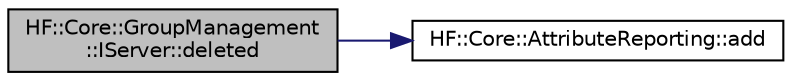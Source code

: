 digraph "HF::Core::GroupManagement::IServer::deleted"
{
  edge [fontname="Helvetica",fontsize="10",labelfontname="Helvetica",labelfontsize="10"];
  node [fontname="Helvetica",fontsize="10",shape=record];
  rankdir="LR";
  Node17 [label="HF::Core::GroupManagement\l::IServer::deleted",height=0.2,width=0.4,color="black", fillcolor="grey75", style="filled", fontcolor="black"];
  Node17 -> Node18 [color="midnightblue",fontsize="10",style="solid",fontname="Helvetica"];
  Node18 [label="HF::Core::AttributeReporting::add",height=0.2,width=0.4,color="black", fillcolor="white", style="filled",URL="$group__attr__reporting__common.html#ga16e2adb57b2437af38b51963ab2631bc",tooltip="Add the periodic entries from start to end into the rule with the given report reference. "];
}
